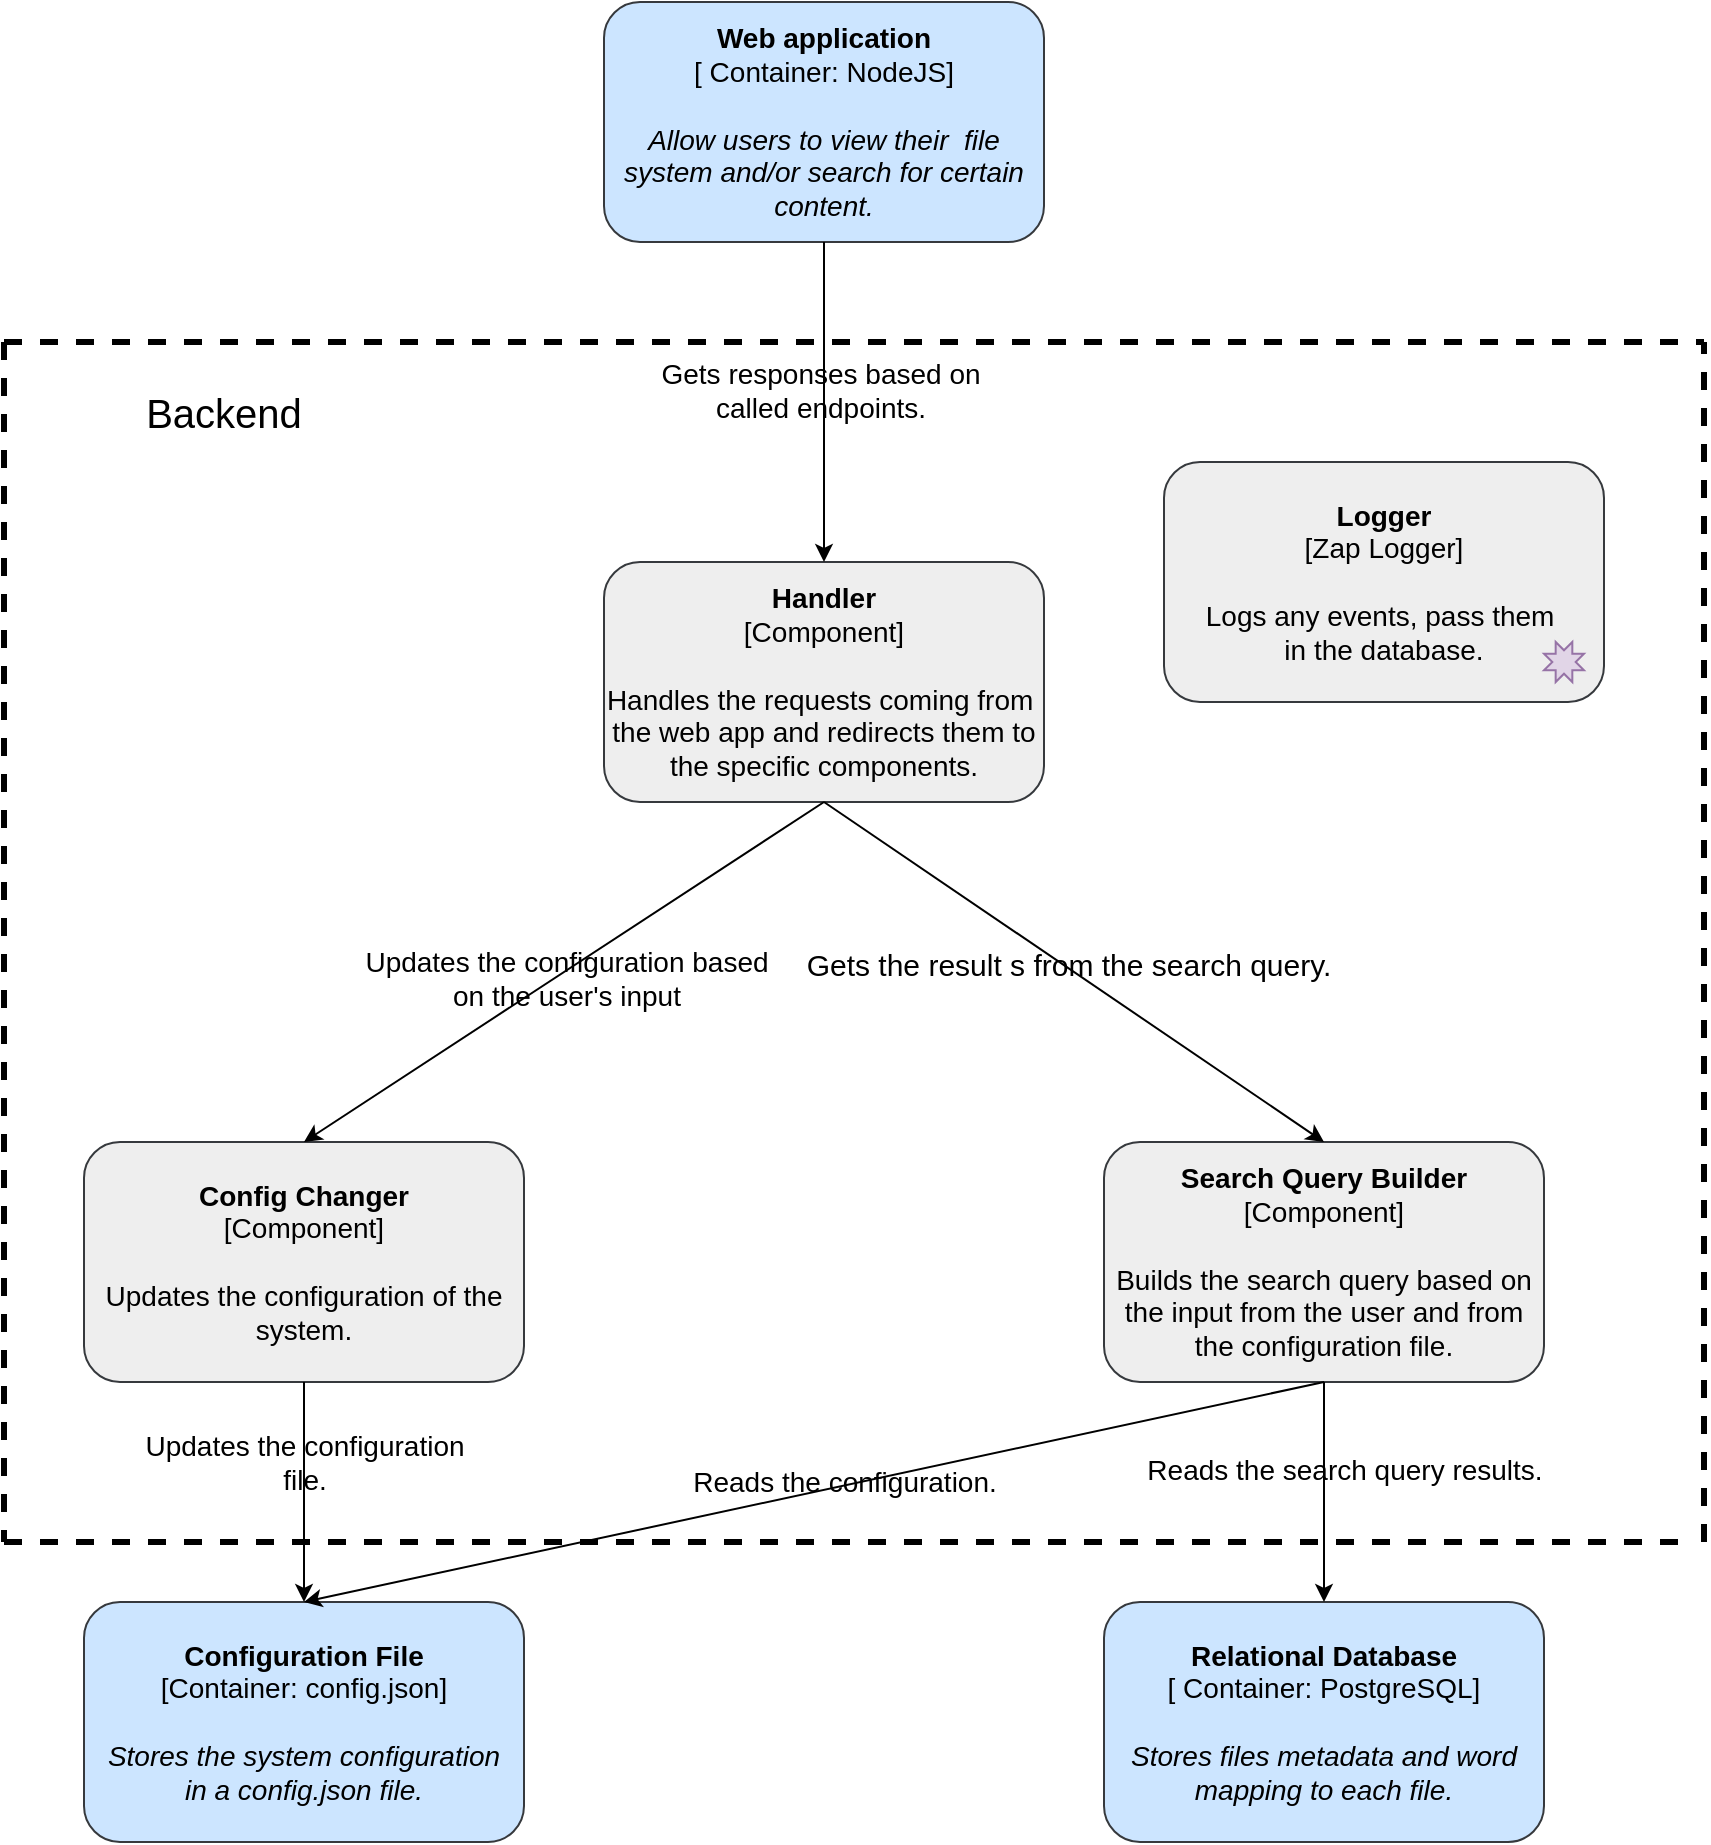 <mxfile version="22.1.22" type="embed">
  <diagram id="F_WxJqyK1C6QrTPbM4rH" name="Page-1">
    <mxGraphModel dx="1258" dy="2075" grid="1" gridSize="10" guides="1" tooltips="1" connect="1" arrows="1" fold="1" page="1" pageScale="1" pageWidth="850" pageHeight="1100" math="0" shadow="0">
      <root>
        <mxCell id="0" />
        <mxCell id="1" parent="0" />
        <mxCell id="2" value="&lt;b style=&quot;border-color: var(--border-color); font-size: 14px;&quot;&gt;Web application&lt;/b&gt;&lt;div style=&quot;border-color: var(--border-color); font-size: 14px;&quot;&gt;&lt;font style=&quot;border-color: var(--border-color); font-size: 14px;&quot;&gt;[ Container: NodeJS]&lt;/font&gt;&lt;/div&gt;&lt;div style=&quot;border-color: var(--border-color); font-size: 14px;&quot;&gt;&lt;font style=&quot;border-color: var(--border-color); font-size: 14px;&quot;&gt;&lt;br style=&quot;border-color: var(--border-color); font-size: 14px;&quot;&gt;&lt;/font&gt;&lt;/div&gt;&lt;div style=&quot;border-color: var(--border-color); font-size: 14px;&quot;&gt;&lt;i style=&quot;border-color: var(--border-color); font-size: 14px;&quot;&gt;Allow users to view their&amp;nbsp; file system and/or search for certain content.&lt;/i&gt;&lt;/div&gt;" style="rounded=1;whiteSpace=wrap;html=1;fillColor=#cce5ff;strokeColor=#36393d;fontSize=14;" vertex="1" parent="1">
          <mxGeometry x="390" y="-590" width="220" height="120" as="geometry" />
        </mxCell>
        <mxCell id="5" value="&lt;span style=&quot;font-size: 14px; background-color: initial;&quot;&gt;&lt;b style=&quot;font-size: 14px;&quot;&gt;Search Query Builder&lt;br style=&quot;font-size: 14px;&quot;&gt;&lt;/b&gt;[Component]&lt;br style=&quot;font-size: 14px;&quot;&gt;&lt;br style=&quot;font-size: 14px;&quot;&gt;Builds the search query based on&lt;br style=&quot;font-size: 14px;&quot;&gt;the input from the user and from the configuration file.&lt;br style=&quot;font-size: 14px;&quot;&gt;&lt;/span&gt;" style="rounded=1;whiteSpace=wrap;html=1;fillColor=#eeeeee;strokeColor=#36393d;fontSize=14;" vertex="1" parent="1">
          <mxGeometry x="640" y="-20" width="220" height="120" as="geometry" />
        </mxCell>
        <mxCell id="6" value="&lt;span style=&quot;font-size: 14px; background-color: initial;&quot;&gt;&lt;b style=&quot;font-size: 14px;&quot;&gt;Logger&lt;br style=&quot;font-size: 14px;&quot;&gt;&lt;/b&gt;[Zap Logger]&lt;br style=&quot;font-size: 14px;&quot;&gt;&lt;br style=&quot;font-size: 14px;&quot;&gt;Logs any events, pass them&amp;nbsp;&lt;br style=&quot;font-size: 14px;&quot;&gt;in the database.&lt;br style=&quot;font-size: 14px;&quot;&gt;&lt;/span&gt;" style="rounded=1;whiteSpace=wrap;html=1;fillColor=#eeeeee;strokeColor=#36393d;fontSize=14;" vertex="1" parent="1">
          <mxGeometry x="670" y="-360" width="220" height="120" as="geometry" />
        </mxCell>
        <mxCell id="7" value="" style="verticalLabelPosition=bottom;verticalAlign=top;html=1;shape=mxgraph.basic.8_point_star;fillColor=#e1d5e7;strokeColor=#9673a6;" vertex="1" parent="1">
          <mxGeometry x="860" y="-270" width="20" height="20" as="geometry" />
        </mxCell>
        <mxCell id="10" value="&lt;span style=&quot;font-size: 14px; background-color: initial;&quot;&gt;&lt;b style=&quot;font-size: 14px;&quot;&gt;Config Changer&lt;br style=&quot;font-size: 14px;&quot;&gt;&lt;/b&gt;[Component]&lt;br style=&quot;font-size: 14px;&quot;&gt;&lt;br style=&quot;font-size: 14px;&quot;&gt;Updates the configuration of the system.&lt;br style=&quot;font-size: 14px;&quot;&gt;&lt;/span&gt;" style="rounded=1;whiteSpace=wrap;html=1;fillColor=#eeeeee;strokeColor=#36393d;fontSize=14;" vertex="1" parent="1">
          <mxGeometry x="130" y="-20" width="220" height="120" as="geometry" />
        </mxCell>
        <mxCell id="21" value="" style="endArrow=none;dashed=1;html=1;rounded=0;strokeWidth=3;" edge="1" parent="1">
          <mxGeometry width="50" height="50" relative="1" as="geometry">
            <mxPoint x="90" y="-420" as="sourcePoint" />
            <mxPoint x="90" y="180" as="targetPoint" />
          </mxGeometry>
        </mxCell>
        <mxCell id="22" value="" style="endArrow=none;dashed=1;html=1;rounded=0;strokeWidth=3;" edge="1" parent="1">
          <mxGeometry width="50" height="50" relative="1" as="geometry">
            <mxPoint x="90" y="180" as="sourcePoint" />
            <mxPoint x="930" y="180" as="targetPoint" />
          </mxGeometry>
        </mxCell>
        <mxCell id="23" value="" style="endArrow=none;dashed=1;html=1;rounded=0;strokeWidth=3;" edge="1" parent="1">
          <mxGeometry width="50" height="50" relative="1" as="geometry">
            <mxPoint x="940" y="180" as="sourcePoint" />
            <mxPoint x="940" y="-420" as="targetPoint" />
          </mxGeometry>
        </mxCell>
        <mxCell id="24" value="" style="endArrow=none;dashed=1;html=1;rounded=0;strokeWidth=3;" edge="1" parent="1">
          <mxGeometry width="50" height="50" relative="1" as="geometry">
            <mxPoint x="90" y="-420" as="sourcePoint" />
            <mxPoint x="940" y="-420" as="targetPoint" />
          </mxGeometry>
        </mxCell>
        <mxCell id="25" value="&lt;font style=&quot;font-size: 20px;&quot;&gt;Backend&lt;/font&gt;" style="text;html=1;strokeColor=none;fillColor=none;align=center;verticalAlign=middle;whiteSpace=wrap;rounded=0;fontSize=20;" vertex="1" parent="1">
          <mxGeometry x="90" y="-400" width="220" height="30" as="geometry" />
        </mxCell>
        <mxCell id="27" value="&lt;font style=&quot;font-size: 14px;&quot;&gt;&lt;b style=&quot;font-size: 14px;&quot;&gt;Relational Database&lt;/b&gt;&lt;br style=&quot;font-size: 14px;&quot;&gt;&lt;/font&gt;&lt;div style=&quot;font-size: 14px;&quot;&gt;[ Container: PostgreSQL]&lt;/div&gt;&lt;div style=&quot;font-size: 14px;&quot;&gt;&lt;br style=&quot;font-size: 14px;&quot;&gt;&lt;/div&gt;&lt;div style=&quot;font-size: 14px;&quot;&gt;&lt;i style=&quot;font-size: 14px;&quot;&gt;Stores files metadata and word&lt;/i&gt;&lt;/div&gt;&lt;div style=&quot;font-size: 14px;&quot;&gt;&lt;i style=&quot;font-size: 14px;&quot;&gt;mapping to each file.&lt;/i&gt;&lt;/div&gt;" style="rounded=1;whiteSpace=wrap;html=1;fillColor=#cce5ff;strokeColor=#36393d;fontSize=14;" vertex="1" parent="1">
          <mxGeometry x="640" y="210" width="220" height="120" as="geometry" />
        </mxCell>
        <mxCell id="29" value="&lt;span style=&quot;font-size: 14px; background-color: initial;&quot;&gt;&lt;b style=&quot;font-size: 14px;&quot;&gt;Configuration File&lt;br style=&quot;font-size: 14px;&quot;&gt;&lt;/b&gt;[Container: config.json]&lt;/span&gt;&lt;br style=&quot;font-size: 14px;&quot;&gt;&lt;div style=&quot;font-size: 14px;&quot;&gt;&lt;br style=&quot;font-size: 14px;&quot;&gt;&lt;/div&gt;&lt;div style=&quot;font-size: 14px;&quot;&gt;&lt;i style=&quot;font-size: 14px;&quot;&gt;Stores the system configuration&lt;br style=&quot;font-size: 14px;&quot;&gt;&lt;/i&gt;&lt;/div&gt;&lt;div style=&quot;font-size: 14px;&quot;&gt;&lt;i style=&quot;font-size: 14px;&quot;&gt;in a config.json file.&lt;/i&gt;&lt;/div&gt;" style="rounded=1;whiteSpace=wrap;html=1;fillColor=#cce5ff;strokeColor=#36393d;fontSize=14;" vertex="1" parent="1">
          <mxGeometry x="130" y="210" width="220" height="120" as="geometry" />
        </mxCell>
        <mxCell id="30" value="" style="endArrow=classic;html=1;rounded=0;entryX=0.5;entryY=0;entryDx=0;entryDy=0;" edge="1" parent="1" target="29">
          <mxGeometry width="50" height="50" relative="1" as="geometry">
            <mxPoint x="240" y="100" as="sourcePoint" />
            <mxPoint x="510" y="-10" as="targetPoint" />
          </mxGeometry>
        </mxCell>
        <mxCell id="31" value="&lt;font style=&quot;font-size: 14px;&quot;&gt;Updates the configuration&lt;br&gt;file.&lt;/font&gt;" style="edgeLabel;html=1;align=center;verticalAlign=middle;resizable=0;points=[];labelBackgroundColor=none;" vertex="1" connectable="0" parent="30">
          <mxGeometry y="-5" relative="1" as="geometry">
            <mxPoint x="5" y="-15" as="offset" />
          </mxGeometry>
        </mxCell>
        <mxCell id="38" value="" style="endArrow=classic;html=1;rounded=0;exitX=0.5;exitY=1;exitDx=0;exitDy=0;entryX=0.5;entryY=0;entryDx=0;entryDy=0;" edge="1" parent="1" source="5" target="29">
          <mxGeometry width="50" height="50" relative="1" as="geometry">
            <mxPoint x="590" y="-20" as="sourcePoint" />
            <mxPoint x="640" y="-70" as="targetPoint" />
          </mxGeometry>
        </mxCell>
        <mxCell id="39" value="Reads the configuration." style="edgeLabel;html=1;align=center;verticalAlign=middle;resizable=0;points=[];labelBackgroundColor=none;fontSize=14;fontColor=default;" vertex="1" connectable="0" parent="38">
          <mxGeometry x="0.002" y="-3" relative="1" as="geometry">
            <mxPoint x="16" y="-2" as="offset" />
          </mxGeometry>
        </mxCell>
        <mxCell id="40" value="" style="endArrow=classic;html=1;rounded=0;exitX=0.5;exitY=1;exitDx=0;exitDy=0;entryX=0.5;entryY=0;entryDx=0;entryDy=0;" edge="1" parent="1" source="5" target="27">
          <mxGeometry width="50" height="50" relative="1" as="geometry">
            <mxPoint x="500" y="-70" as="sourcePoint" />
            <mxPoint x="550" y="-120" as="targetPoint" />
          </mxGeometry>
        </mxCell>
        <mxCell id="41" value="Reads the search query results." style="edgeLabel;html=1;align=center;verticalAlign=middle;resizable=0;points=[];labelBackgroundColor=none;fontSize=14;fontColor=#000000;" vertex="1" connectable="0" parent="40">
          <mxGeometry x="-0.196" y="-7" relative="1" as="geometry">
            <mxPoint x="17" as="offset" />
          </mxGeometry>
        </mxCell>
        <mxCell id="43" value="&lt;span style=&quot;font-size: 14px; background-color: initial;&quot;&gt;&lt;b style=&quot;font-size: 14px;&quot;&gt;Handler&lt;br style=&quot;font-size: 14px;&quot;&gt;&lt;/b&gt;[Component]&lt;br style=&quot;font-size: 14px;&quot;&gt;&lt;br style=&quot;font-size: 14px;&quot;&gt;Handles the requests coming from&amp;nbsp;&lt;br style=&quot;font-size: 14px;&quot;&gt;the web app and redirects them to&lt;br style=&quot;font-size: 14px;&quot;&gt;the specific components.&lt;br style=&quot;font-size: 14px;&quot;&gt;&lt;/span&gt;" style="rounded=1;whiteSpace=wrap;html=1;fillColor=#eeeeee;strokeColor=#36393d;fontSize=14;" vertex="1" parent="1">
          <mxGeometry x="390" y="-310" width="220" height="120" as="geometry" />
        </mxCell>
        <mxCell id="44" value="" style="endArrow=classic;html=1;rounded=0;exitX=0.5;exitY=1;exitDx=0;exitDy=0;entryX=0.5;entryY=0;entryDx=0;entryDy=0;" edge="1" parent="1" source="43" target="10">
          <mxGeometry width="50" height="50" relative="1" as="geometry">
            <mxPoint x="500" y="-110" as="sourcePoint" />
            <mxPoint x="550" y="-160" as="targetPoint" />
          </mxGeometry>
        </mxCell>
        <mxCell id="45" value="Updates the configuration based&lt;br style=&quot;font-size: 14px;&quot;&gt;on the user&#39;s input" style="edgeLabel;html=1;align=center;verticalAlign=middle;resizable=0;points=[];labelBackgroundColor=none;fontSize=14;" vertex="1" connectable="0" parent="44">
          <mxGeometry x="0.006" y="3" relative="1" as="geometry">
            <mxPoint as="offset" />
          </mxGeometry>
        </mxCell>
        <mxCell id="46" value="" style="endArrow=classic;html=1;rounded=0;exitX=0.5;exitY=1;exitDx=0;exitDy=0;entryX=0.5;entryY=0;entryDx=0;entryDy=0;" edge="1" parent="1" source="43" target="5">
          <mxGeometry width="50" height="50" relative="1" as="geometry">
            <mxPoint x="500" y="-110" as="sourcePoint" />
            <mxPoint x="550" y="-160" as="targetPoint" />
          </mxGeometry>
        </mxCell>
        <mxCell id="47" value="Gets the result s from the search query." style="edgeLabel;html=1;align=center;verticalAlign=middle;resizable=0;points=[];labelBackgroundColor=none;fontSize=15;" vertex="1" connectable="0" parent="46">
          <mxGeometry x="-0.033" y="2" relative="1" as="geometry">
            <mxPoint as="offset" />
          </mxGeometry>
        </mxCell>
        <mxCell id="48" value="" style="endArrow=classic;html=1;rounded=0;exitX=0.5;exitY=1;exitDx=0;exitDy=0;entryX=0.5;entryY=0;entryDx=0;entryDy=0;" edge="1" parent="1" source="2" target="43">
          <mxGeometry width="50" height="50" relative="1" as="geometry">
            <mxPoint x="500" y="-300" as="sourcePoint" />
            <mxPoint x="550" y="-350" as="targetPoint" />
          </mxGeometry>
        </mxCell>
        <mxCell id="49" value="Gets responses based on&lt;br style=&quot;font-size: 14px;&quot;&gt;called endpoints." style="edgeLabel;html=1;align=center;verticalAlign=middle;resizable=0;points=[];labelBackgroundColor=none;fontSize=14;" vertex="1" connectable="0" parent="48">
          <mxGeometry x="-0.064" y="-2" relative="1" as="geometry">
            <mxPoint y="-1" as="offset" />
          </mxGeometry>
        </mxCell>
      </root>
    </mxGraphModel>
  </diagram>
</mxfile>
